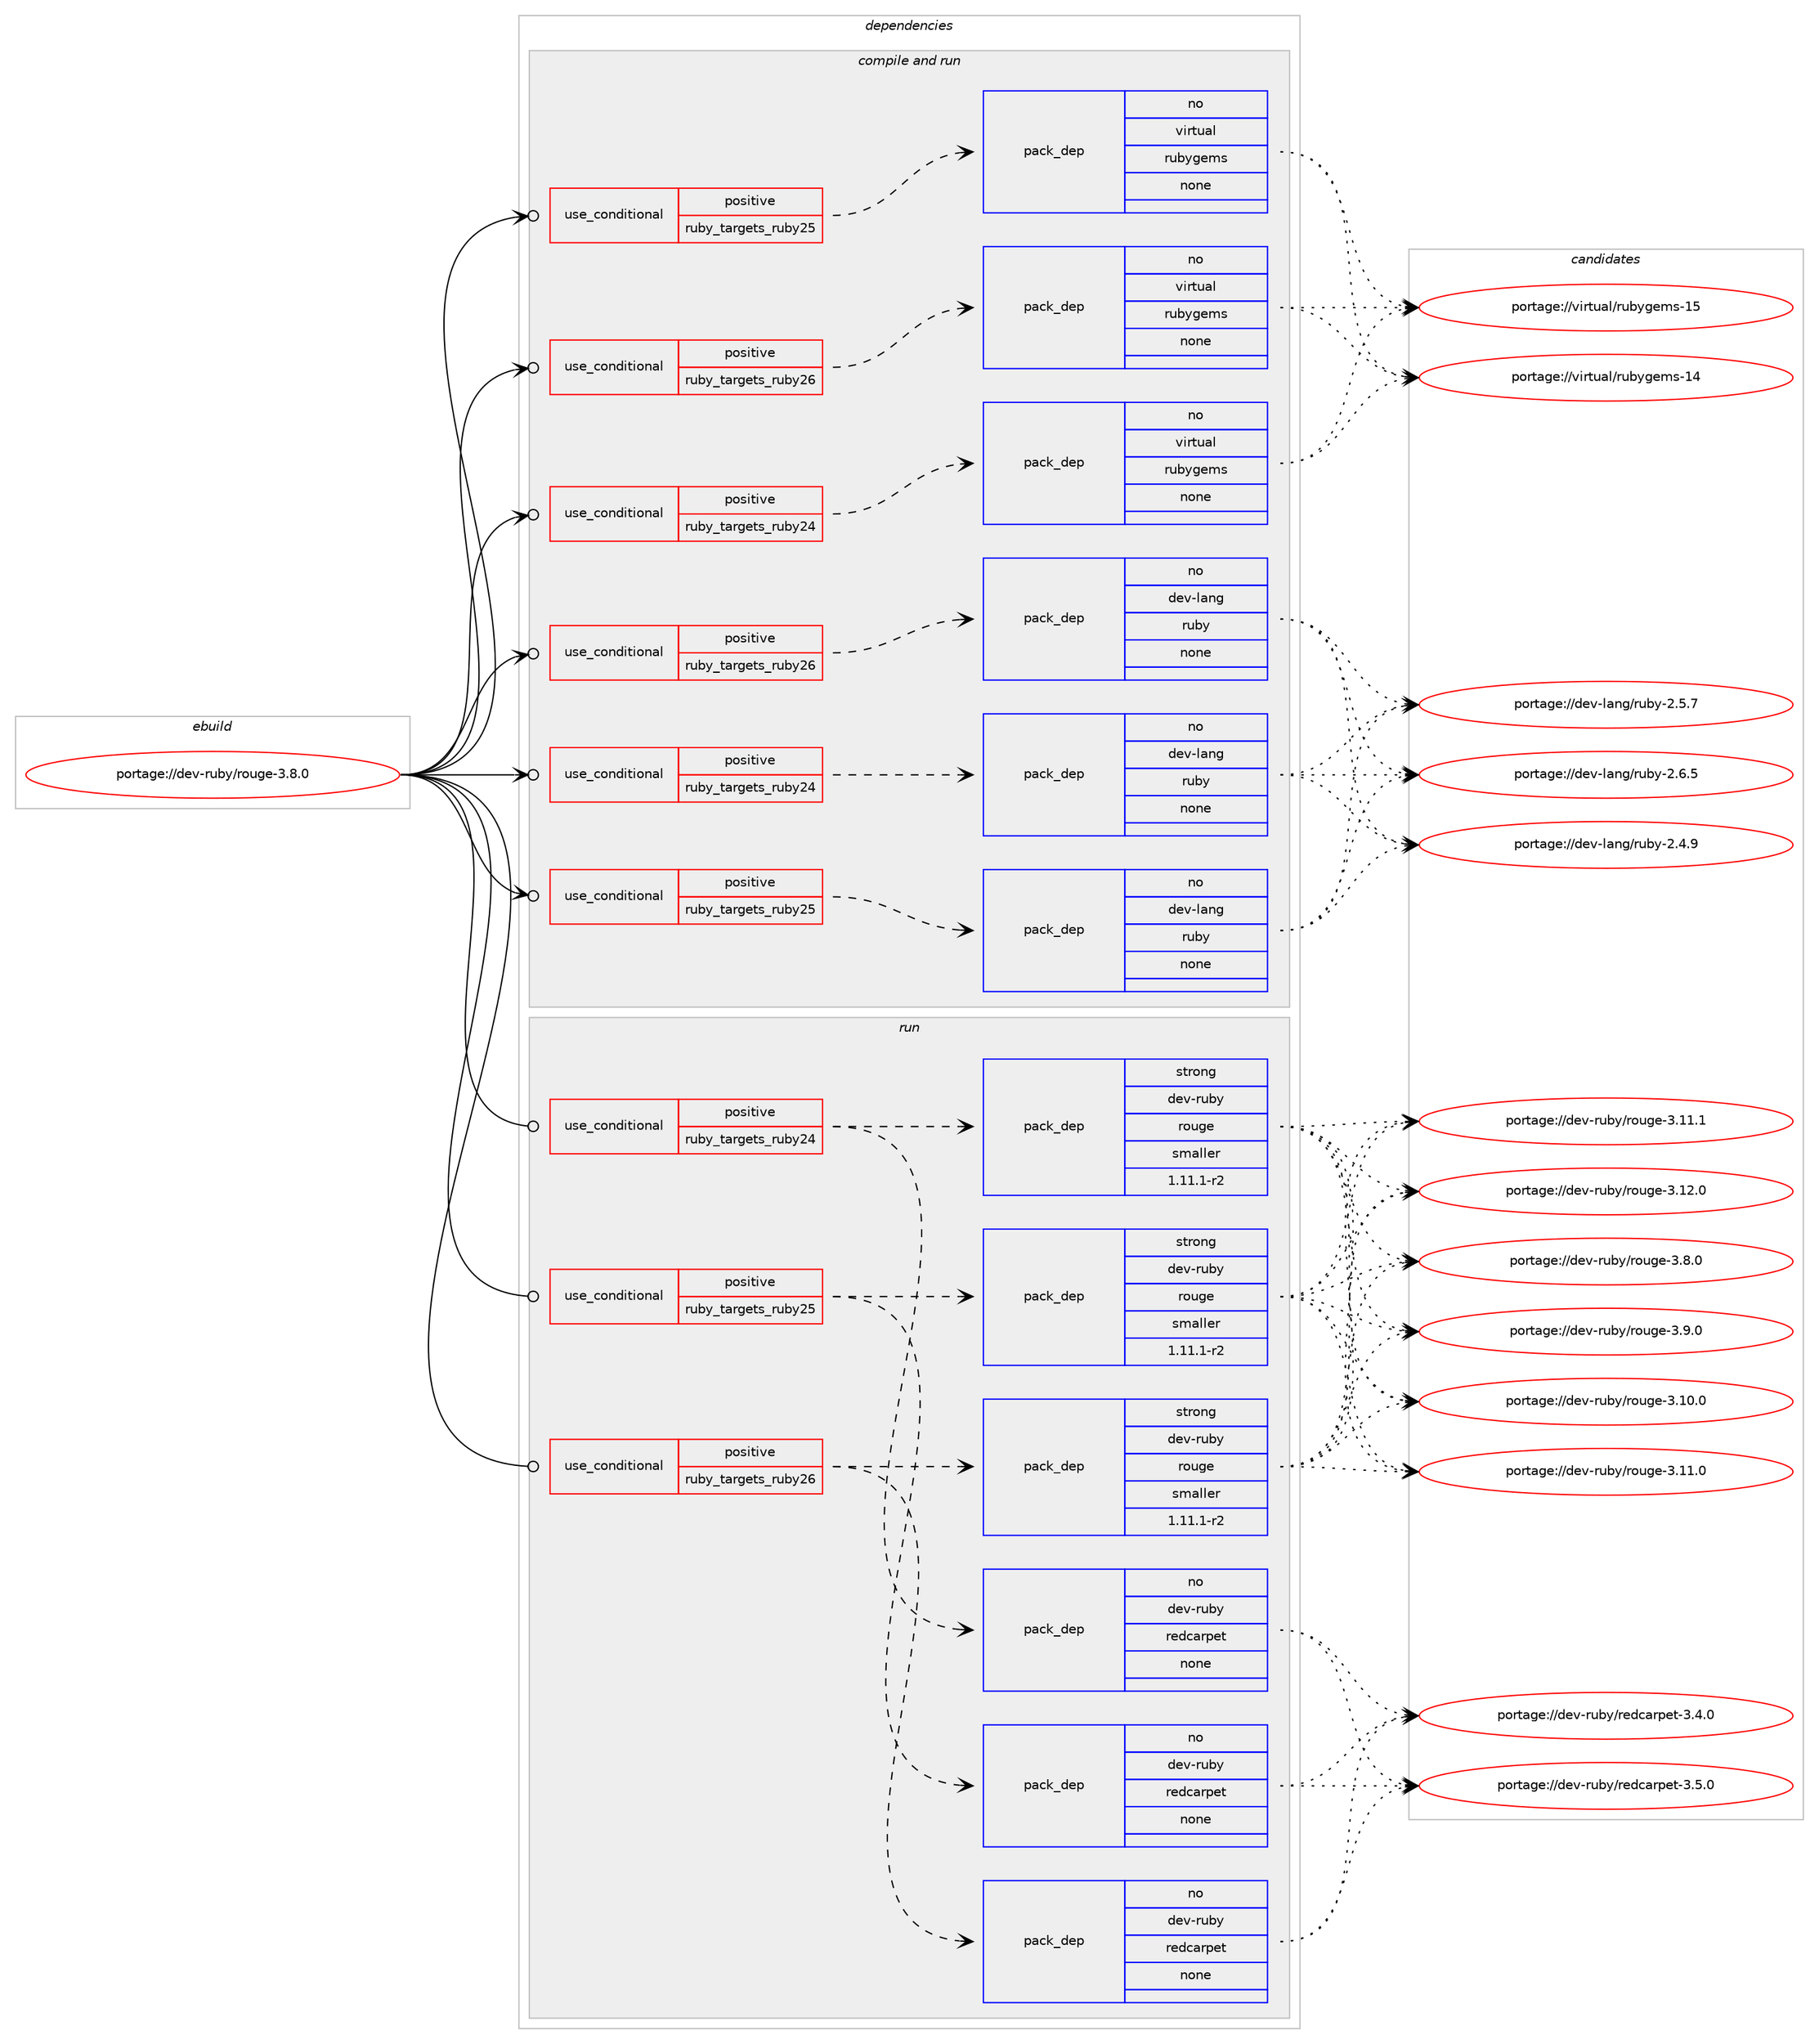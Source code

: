 digraph prolog {

# *************
# Graph options
# *************

newrank=true;
concentrate=true;
compound=true;
graph [rankdir=LR,fontname=Helvetica,fontsize=10,ranksep=1.5];#, ranksep=2.5, nodesep=0.2];
edge  [arrowhead=vee];
node  [fontname=Helvetica,fontsize=10];

# **********
# The ebuild
# **********

subgraph cluster_leftcol {
color=gray;
rank=same;
label=<<i>ebuild</i>>;
id [label="portage://dev-ruby/rouge-3.8.0", color=red, width=4, href="../dev-ruby/rouge-3.8.0.svg"];
}

# ****************
# The dependencies
# ****************

subgraph cluster_midcol {
color=gray;
label=<<i>dependencies</i>>;
subgraph cluster_compile {
fillcolor="#eeeeee";
style=filled;
label=<<i>compile</i>>;
}
subgraph cluster_compileandrun {
fillcolor="#eeeeee";
style=filled;
label=<<i>compile and run</i>>;
subgraph cond62295 {
dependency240705 [label=<<TABLE BORDER="0" CELLBORDER="1" CELLSPACING="0" CELLPADDING="4"><TR><TD ROWSPAN="3" CELLPADDING="10">use_conditional</TD></TR><TR><TD>positive</TD></TR><TR><TD>ruby_targets_ruby24</TD></TR></TABLE>>, shape=none, color=red];
subgraph pack174865 {
dependency240706 [label=<<TABLE BORDER="0" CELLBORDER="1" CELLSPACING="0" CELLPADDING="4" WIDTH="220"><TR><TD ROWSPAN="6" CELLPADDING="30">pack_dep</TD></TR><TR><TD WIDTH="110">no</TD></TR><TR><TD>dev-lang</TD></TR><TR><TD>ruby</TD></TR><TR><TD>none</TD></TR><TR><TD></TD></TR></TABLE>>, shape=none, color=blue];
}
dependency240705:e -> dependency240706:w [weight=20,style="dashed",arrowhead="vee"];
}
id:e -> dependency240705:w [weight=20,style="solid",arrowhead="odotvee"];
subgraph cond62296 {
dependency240707 [label=<<TABLE BORDER="0" CELLBORDER="1" CELLSPACING="0" CELLPADDING="4"><TR><TD ROWSPAN="3" CELLPADDING="10">use_conditional</TD></TR><TR><TD>positive</TD></TR><TR><TD>ruby_targets_ruby24</TD></TR></TABLE>>, shape=none, color=red];
subgraph pack174866 {
dependency240708 [label=<<TABLE BORDER="0" CELLBORDER="1" CELLSPACING="0" CELLPADDING="4" WIDTH="220"><TR><TD ROWSPAN="6" CELLPADDING="30">pack_dep</TD></TR><TR><TD WIDTH="110">no</TD></TR><TR><TD>virtual</TD></TR><TR><TD>rubygems</TD></TR><TR><TD>none</TD></TR><TR><TD></TD></TR></TABLE>>, shape=none, color=blue];
}
dependency240707:e -> dependency240708:w [weight=20,style="dashed",arrowhead="vee"];
}
id:e -> dependency240707:w [weight=20,style="solid",arrowhead="odotvee"];
subgraph cond62297 {
dependency240709 [label=<<TABLE BORDER="0" CELLBORDER="1" CELLSPACING="0" CELLPADDING="4"><TR><TD ROWSPAN="3" CELLPADDING="10">use_conditional</TD></TR><TR><TD>positive</TD></TR><TR><TD>ruby_targets_ruby25</TD></TR></TABLE>>, shape=none, color=red];
subgraph pack174867 {
dependency240710 [label=<<TABLE BORDER="0" CELLBORDER="1" CELLSPACING="0" CELLPADDING="4" WIDTH="220"><TR><TD ROWSPAN="6" CELLPADDING="30">pack_dep</TD></TR><TR><TD WIDTH="110">no</TD></TR><TR><TD>dev-lang</TD></TR><TR><TD>ruby</TD></TR><TR><TD>none</TD></TR><TR><TD></TD></TR></TABLE>>, shape=none, color=blue];
}
dependency240709:e -> dependency240710:w [weight=20,style="dashed",arrowhead="vee"];
}
id:e -> dependency240709:w [weight=20,style="solid",arrowhead="odotvee"];
subgraph cond62298 {
dependency240711 [label=<<TABLE BORDER="0" CELLBORDER="1" CELLSPACING="0" CELLPADDING="4"><TR><TD ROWSPAN="3" CELLPADDING="10">use_conditional</TD></TR><TR><TD>positive</TD></TR><TR><TD>ruby_targets_ruby25</TD></TR></TABLE>>, shape=none, color=red];
subgraph pack174868 {
dependency240712 [label=<<TABLE BORDER="0" CELLBORDER="1" CELLSPACING="0" CELLPADDING="4" WIDTH="220"><TR><TD ROWSPAN="6" CELLPADDING="30">pack_dep</TD></TR><TR><TD WIDTH="110">no</TD></TR><TR><TD>virtual</TD></TR><TR><TD>rubygems</TD></TR><TR><TD>none</TD></TR><TR><TD></TD></TR></TABLE>>, shape=none, color=blue];
}
dependency240711:e -> dependency240712:w [weight=20,style="dashed",arrowhead="vee"];
}
id:e -> dependency240711:w [weight=20,style="solid",arrowhead="odotvee"];
subgraph cond62299 {
dependency240713 [label=<<TABLE BORDER="0" CELLBORDER="1" CELLSPACING="0" CELLPADDING="4"><TR><TD ROWSPAN="3" CELLPADDING="10">use_conditional</TD></TR><TR><TD>positive</TD></TR><TR><TD>ruby_targets_ruby26</TD></TR></TABLE>>, shape=none, color=red];
subgraph pack174869 {
dependency240714 [label=<<TABLE BORDER="0" CELLBORDER="1" CELLSPACING="0" CELLPADDING="4" WIDTH="220"><TR><TD ROWSPAN="6" CELLPADDING="30">pack_dep</TD></TR><TR><TD WIDTH="110">no</TD></TR><TR><TD>dev-lang</TD></TR><TR><TD>ruby</TD></TR><TR><TD>none</TD></TR><TR><TD></TD></TR></TABLE>>, shape=none, color=blue];
}
dependency240713:e -> dependency240714:w [weight=20,style="dashed",arrowhead="vee"];
}
id:e -> dependency240713:w [weight=20,style="solid",arrowhead="odotvee"];
subgraph cond62300 {
dependency240715 [label=<<TABLE BORDER="0" CELLBORDER="1" CELLSPACING="0" CELLPADDING="4"><TR><TD ROWSPAN="3" CELLPADDING="10">use_conditional</TD></TR><TR><TD>positive</TD></TR><TR><TD>ruby_targets_ruby26</TD></TR></TABLE>>, shape=none, color=red];
subgraph pack174870 {
dependency240716 [label=<<TABLE BORDER="0" CELLBORDER="1" CELLSPACING="0" CELLPADDING="4" WIDTH="220"><TR><TD ROWSPAN="6" CELLPADDING="30">pack_dep</TD></TR><TR><TD WIDTH="110">no</TD></TR><TR><TD>virtual</TD></TR><TR><TD>rubygems</TD></TR><TR><TD>none</TD></TR><TR><TD></TD></TR></TABLE>>, shape=none, color=blue];
}
dependency240715:e -> dependency240716:w [weight=20,style="dashed",arrowhead="vee"];
}
id:e -> dependency240715:w [weight=20,style="solid",arrowhead="odotvee"];
}
subgraph cluster_run {
fillcolor="#eeeeee";
style=filled;
label=<<i>run</i>>;
subgraph cond62301 {
dependency240717 [label=<<TABLE BORDER="0" CELLBORDER="1" CELLSPACING="0" CELLPADDING="4"><TR><TD ROWSPAN="3" CELLPADDING="10">use_conditional</TD></TR><TR><TD>positive</TD></TR><TR><TD>ruby_targets_ruby24</TD></TR></TABLE>>, shape=none, color=red];
subgraph pack174871 {
dependency240718 [label=<<TABLE BORDER="0" CELLBORDER="1" CELLSPACING="0" CELLPADDING="4" WIDTH="220"><TR><TD ROWSPAN="6" CELLPADDING="30">pack_dep</TD></TR><TR><TD WIDTH="110">no</TD></TR><TR><TD>dev-ruby</TD></TR><TR><TD>redcarpet</TD></TR><TR><TD>none</TD></TR><TR><TD></TD></TR></TABLE>>, shape=none, color=blue];
}
dependency240717:e -> dependency240718:w [weight=20,style="dashed",arrowhead="vee"];
subgraph pack174872 {
dependency240719 [label=<<TABLE BORDER="0" CELLBORDER="1" CELLSPACING="0" CELLPADDING="4" WIDTH="220"><TR><TD ROWSPAN="6" CELLPADDING="30">pack_dep</TD></TR><TR><TD WIDTH="110">strong</TD></TR><TR><TD>dev-ruby</TD></TR><TR><TD>rouge</TD></TR><TR><TD>smaller</TD></TR><TR><TD>1.11.1-r2</TD></TR></TABLE>>, shape=none, color=blue];
}
dependency240717:e -> dependency240719:w [weight=20,style="dashed",arrowhead="vee"];
}
id:e -> dependency240717:w [weight=20,style="solid",arrowhead="odot"];
subgraph cond62302 {
dependency240720 [label=<<TABLE BORDER="0" CELLBORDER="1" CELLSPACING="0" CELLPADDING="4"><TR><TD ROWSPAN="3" CELLPADDING="10">use_conditional</TD></TR><TR><TD>positive</TD></TR><TR><TD>ruby_targets_ruby25</TD></TR></TABLE>>, shape=none, color=red];
subgraph pack174873 {
dependency240721 [label=<<TABLE BORDER="0" CELLBORDER="1" CELLSPACING="0" CELLPADDING="4" WIDTH="220"><TR><TD ROWSPAN="6" CELLPADDING="30">pack_dep</TD></TR><TR><TD WIDTH="110">no</TD></TR><TR><TD>dev-ruby</TD></TR><TR><TD>redcarpet</TD></TR><TR><TD>none</TD></TR><TR><TD></TD></TR></TABLE>>, shape=none, color=blue];
}
dependency240720:e -> dependency240721:w [weight=20,style="dashed",arrowhead="vee"];
subgraph pack174874 {
dependency240722 [label=<<TABLE BORDER="0" CELLBORDER="1" CELLSPACING="0" CELLPADDING="4" WIDTH="220"><TR><TD ROWSPAN="6" CELLPADDING="30">pack_dep</TD></TR><TR><TD WIDTH="110">strong</TD></TR><TR><TD>dev-ruby</TD></TR><TR><TD>rouge</TD></TR><TR><TD>smaller</TD></TR><TR><TD>1.11.1-r2</TD></TR></TABLE>>, shape=none, color=blue];
}
dependency240720:e -> dependency240722:w [weight=20,style="dashed",arrowhead="vee"];
}
id:e -> dependency240720:w [weight=20,style="solid",arrowhead="odot"];
subgraph cond62303 {
dependency240723 [label=<<TABLE BORDER="0" CELLBORDER="1" CELLSPACING="0" CELLPADDING="4"><TR><TD ROWSPAN="3" CELLPADDING="10">use_conditional</TD></TR><TR><TD>positive</TD></TR><TR><TD>ruby_targets_ruby26</TD></TR></TABLE>>, shape=none, color=red];
subgraph pack174875 {
dependency240724 [label=<<TABLE BORDER="0" CELLBORDER="1" CELLSPACING="0" CELLPADDING="4" WIDTH="220"><TR><TD ROWSPAN="6" CELLPADDING="30">pack_dep</TD></TR><TR><TD WIDTH="110">no</TD></TR><TR><TD>dev-ruby</TD></TR><TR><TD>redcarpet</TD></TR><TR><TD>none</TD></TR><TR><TD></TD></TR></TABLE>>, shape=none, color=blue];
}
dependency240723:e -> dependency240724:w [weight=20,style="dashed",arrowhead="vee"];
subgraph pack174876 {
dependency240725 [label=<<TABLE BORDER="0" CELLBORDER="1" CELLSPACING="0" CELLPADDING="4" WIDTH="220"><TR><TD ROWSPAN="6" CELLPADDING="30">pack_dep</TD></TR><TR><TD WIDTH="110">strong</TD></TR><TR><TD>dev-ruby</TD></TR><TR><TD>rouge</TD></TR><TR><TD>smaller</TD></TR><TR><TD>1.11.1-r2</TD></TR></TABLE>>, shape=none, color=blue];
}
dependency240723:e -> dependency240725:w [weight=20,style="dashed",arrowhead="vee"];
}
id:e -> dependency240723:w [weight=20,style="solid",arrowhead="odot"];
}
}

# **************
# The candidates
# **************

subgraph cluster_choices {
rank=same;
color=gray;
label=<<i>candidates</i>>;

subgraph choice174865 {
color=black;
nodesep=1;
choiceportage10010111845108971101034711411798121455046524657 [label="portage://dev-lang/ruby-2.4.9", color=red, width=4,href="../dev-lang/ruby-2.4.9.svg"];
choiceportage10010111845108971101034711411798121455046534655 [label="portage://dev-lang/ruby-2.5.7", color=red, width=4,href="../dev-lang/ruby-2.5.7.svg"];
choiceportage10010111845108971101034711411798121455046544653 [label="portage://dev-lang/ruby-2.6.5", color=red, width=4,href="../dev-lang/ruby-2.6.5.svg"];
dependency240706:e -> choiceportage10010111845108971101034711411798121455046524657:w [style=dotted,weight="100"];
dependency240706:e -> choiceportage10010111845108971101034711411798121455046534655:w [style=dotted,weight="100"];
dependency240706:e -> choiceportage10010111845108971101034711411798121455046544653:w [style=dotted,weight="100"];
}
subgraph choice174866 {
color=black;
nodesep=1;
choiceportage118105114116117971084711411798121103101109115454952 [label="portage://virtual/rubygems-14", color=red, width=4,href="../virtual/rubygems-14.svg"];
choiceportage118105114116117971084711411798121103101109115454953 [label="portage://virtual/rubygems-15", color=red, width=4,href="../virtual/rubygems-15.svg"];
dependency240708:e -> choiceportage118105114116117971084711411798121103101109115454952:w [style=dotted,weight="100"];
dependency240708:e -> choiceportage118105114116117971084711411798121103101109115454953:w [style=dotted,weight="100"];
}
subgraph choice174867 {
color=black;
nodesep=1;
choiceportage10010111845108971101034711411798121455046524657 [label="portage://dev-lang/ruby-2.4.9", color=red, width=4,href="../dev-lang/ruby-2.4.9.svg"];
choiceportage10010111845108971101034711411798121455046534655 [label="portage://dev-lang/ruby-2.5.7", color=red, width=4,href="../dev-lang/ruby-2.5.7.svg"];
choiceportage10010111845108971101034711411798121455046544653 [label="portage://dev-lang/ruby-2.6.5", color=red, width=4,href="../dev-lang/ruby-2.6.5.svg"];
dependency240710:e -> choiceportage10010111845108971101034711411798121455046524657:w [style=dotted,weight="100"];
dependency240710:e -> choiceportage10010111845108971101034711411798121455046534655:w [style=dotted,weight="100"];
dependency240710:e -> choiceportage10010111845108971101034711411798121455046544653:w [style=dotted,weight="100"];
}
subgraph choice174868 {
color=black;
nodesep=1;
choiceportage118105114116117971084711411798121103101109115454952 [label="portage://virtual/rubygems-14", color=red, width=4,href="../virtual/rubygems-14.svg"];
choiceportage118105114116117971084711411798121103101109115454953 [label="portage://virtual/rubygems-15", color=red, width=4,href="../virtual/rubygems-15.svg"];
dependency240712:e -> choiceportage118105114116117971084711411798121103101109115454952:w [style=dotted,weight="100"];
dependency240712:e -> choiceportage118105114116117971084711411798121103101109115454953:w [style=dotted,weight="100"];
}
subgraph choice174869 {
color=black;
nodesep=1;
choiceportage10010111845108971101034711411798121455046524657 [label="portage://dev-lang/ruby-2.4.9", color=red, width=4,href="../dev-lang/ruby-2.4.9.svg"];
choiceportage10010111845108971101034711411798121455046534655 [label="portage://dev-lang/ruby-2.5.7", color=red, width=4,href="../dev-lang/ruby-2.5.7.svg"];
choiceportage10010111845108971101034711411798121455046544653 [label="portage://dev-lang/ruby-2.6.5", color=red, width=4,href="../dev-lang/ruby-2.6.5.svg"];
dependency240714:e -> choiceportage10010111845108971101034711411798121455046524657:w [style=dotted,weight="100"];
dependency240714:e -> choiceportage10010111845108971101034711411798121455046534655:w [style=dotted,weight="100"];
dependency240714:e -> choiceportage10010111845108971101034711411798121455046544653:w [style=dotted,weight="100"];
}
subgraph choice174870 {
color=black;
nodesep=1;
choiceportage118105114116117971084711411798121103101109115454952 [label="portage://virtual/rubygems-14", color=red, width=4,href="../virtual/rubygems-14.svg"];
choiceportage118105114116117971084711411798121103101109115454953 [label="portage://virtual/rubygems-15", color=red, width=4,href="../virtual/rubygems-15.svg"];
dependency240716:e -> choiceportage118105114116117971084711411798121103101109115454952:w [style=dotted,weight="100"];
dependency240716:e -> choiceportage118105114116117971084711411798121103101109115454953:w [style=dotted,weight="100"];
}
subgraph choice174871 {
color=black;
nodesep=1;
choiceportage1001011184511411798121471141011009997114112101116455146524648 [label="portage://dev-ruby/redcarpet-3.4.0", color=red, width=4,href="../dev-ruby/redcarpet-3.4.0.svg"];
choiceportage1001011184511411798121471141011009997114112101116455146534648 [label="portage://dev-ruby/redcarpet-3.5.0", color=red, width=4,href="../dev-ruby/redcarpet-3.5.0.svg"];
dependency240718:e -> choiceportage1001011184511411798121471141011009997114112101116455146524648:w [style=dotted,weight="100"];
dependency240718:e -> choiceportage1001011184511411798121471141011009997114112101116455146534648:w [style=dotted,weight="100"];
}
subgraph choice174872 {
color=black;
nodesep=1;
choiceportage10010111845114117981214711411111710310145514649484648 [label="portage://dev-ruby/rouge-3.10.0", color=red, width=4,href="../dev-ruby/rouge-3.10.0.svg"];
choiceportage10010111845114117981214711411111710310145514649494648 [label="portage://dev-ruby/rouge-3.11.0", color=red, width=4,href="../dev-ruby/rouge-3.11.0.svg"];
choiceportage10010111845114117981214711411111710310145514649494649 [label="portage://dev-ruby/rouge-3.11.1", color=red, width=4,href="../dev-ruby/rouge-3.11.1.svg"];
choiceportage10010111845114117981214711411111710310145514649504648 [label="portage://dev-ruby/rouge-3.12.0", color=red, width=4,href="../dev-ruby/rouge-3.12.0.svg"];
choiceportage100101118451141179812147114111117103101455146564648 [label="portage://dev-ruby/rouge-3.8.0", color=red, width=4,href="../dev-ruby/rouge-3.8.0.svg"];
choiceportage100101118451141179812147114111117103101455146574648 [label="portage://dev-ruby/rouge-3.9.0", color=red, width=4,href="../dev-ruby/rouge-3.9.0.svg"];
dependency240719:e -> choiceportage10010111845114117981214711411111710310145514649484648:w [style=dotted,weight="100"];
dependency240719:e -> choiceportage10010111845114117981214711411111710310145514649494648:w [style=dotted,weight="100"];
dependency240719:e -> choiceportage10010111845114117981214711411111710310145514649494649:w [style=dotted,weight="100"];
dependency240719:e -> choiceportage10010111845114117981214711411111710310145514649504648:w [style=dotted,weight="100"];
dependency240719:e -> choiceportage100101118451141179812147114111117103101455146564648:w [style=dotted,weight="100"];
dependency240719:e -> choiceportage100101118451141179812147114111117103101455146574648:w [style=dotted,weight="100"];
}
subgraph choice174873 {
color=black;
nodesep=1;
choiceportage1001011184511411798121471141011009997114112101116455146524648 [label="portage://dev-ruby/redcarpet-3.4.0", color=red, width=4,href="../dev-ruby/redcarpet-3.4.0.svg"];
choiceportage1001011184511411798121471141011009997114112101116455146534648 [label="portage://dev-ruby/redcarpet-3.5.0", color=red, width=4,href="../dev-ruby/redcarpet-3.5.0.svg"];
dependency240721:e -> choiceportage1001011184511411798121471141011009997114112101116455146524648:w [style=dotted,weight="100"];
dependency240721:e -> choiceportage1001011184511411798121471141011009997114112101116455146534648:w [style=dotted,weight="100"];
}
subgraph choice174874 {
color=black;
nodesep=1;
choiceportage10010111845114117981214711411111710310145514649484648 [label="portage://dev-ruby/rouge-3.10.0", color=red, width=4,href="../dev-ruby/rouge-3.10.0.svg"];
choiceportage10010111845114117981214711411111710310145514649494648 [label="portage://dev-ruby/rouge-3.11.0", color=red, width=4,href="../dev-ruby/rouge-3.11.0.svg"];
choiceportage10010111845114117981214711411111710310145514649494649 [label="portage://dev-ruby/rouge-3.11.1", color=red, width=4,href="../dev-ruby/rouge-3.11.1.svg"];
choiceportage10010111845114117981214711411111710310145514649504648 [label="portage://dev-ruby/rouge-3.12.0", color=red, width=4,href="../dev-ruby/rouge-3.12.0.svg"];
choiceportage100101118451141179812147114111117103101455146564648 [label="portage://dev-ruby/rouge-3.8.0", color=red, width=4,href="../dev-ruby/rouge-3.8.0.svg"];
choiceportage100101118451141179812147114111117103101455146574648 [label="portage://dev-ruby/rouge-3.9.0", color=red, width=4,href="../dev-ruby/rouge-3.9.0.svg"];
dependency240722:e -> choiceportage10010111845114117981214711411111710310145514649484648:w [style=dotted,weight="100"];
dependency240722:e -> choiceportage10010111845114117981214711411111710310145514649494648:w [style=dotted,weight="100"];
dependency240722:e -> choiceportage10010111845114117981214711411111710310145514649494649:w [style=dotted,weight="100"];
dependency240722:e -> choiceportage10010111845114117981214711411111710310145514649504648:w [style=dotted,weight="100"];
dependency240722:e -> choiceportage100101118451141179812147114111117103101455146564648:w [style=dotted,weight="100"];
dependency240722:e -> choiceportage100101118451141179812147114111117103101455146574648:w [style=dotted,weight="100"];
}
subgraph choice174875 {
color=black;
nodesep=1;
choiceportage1001011184511411798121471141011009997114112101116455146524648 [label="portage://dev-ruby/redcarpet-3.4.0", color=red, width=4,href="../dev-ruby/redcarpet-3.4.0.svg"];
choiceportage1001011184511411798121471141011009997114112101116455146534648 [label="portage://dev-ruby/redcarpet-3.5.0", color=red, width=4,href="../dev-ruby/redcarpet-3.5.0.svg"];
dependency240724:e -> choiceportage1001011184511411798121471141011009997114112101116455146524648:w [style=dotted,weight="100"];
dependency240724:e -> choiceportage1001011184511411798121471141011009997114112101116455146534648:w [style=dotted,weight="100"];
}
subgraph choice174876 {
color=black;
nodesep=1;
choiceportage10010111845114117981214711411111710310145514649484648 [label="portage://dev-ruby/rouge-3.10.0", color=red, width=4,href="../dev-ruby/rouge-3.10.0.svg"];
choiceportage10010111845114117981214711411111710310145514649494648 [label="portage://dev-ruby/rouge-3.11.0", color=red, width=4,href="../dev-ruby/rouge-3.11.0.svg"];
choiceportage10010111845114117981214711411111710310145514649494649 [label="portage://dev-ruby/rouge-3.11.1", color=red, width=4,href="../dev-ruby/rouge-3.11.1.svg"];
choiceportage10010111845114117981214711411111710310145514649504648 [label="portage://dev-ruby/rouge-3.12.0", color=red, width=4,href="../dev-ruby/rouge-3.12.0.svg"];
choiceportage100101118451141179812147114111117103101455146564648 [label="portage://dev-ruby/rouge-3.8.0", color=red, width=4,href="../dev-ruby/rouge-3.8.0.svg"];
choiceportage100101118451141179812147114111117103101455146574648 [label="portage://dev-ruby/rouge-3.9.0", color=red, width=4,href="../dev-ruby/rouge-3.9.0.svg"];
dependency240725:e -> choiceportage10010111845114117981214711411111710310145514649484648:w [style=dotted,weight="100"];
dependency240725:e -> choiceportage10010111845114117981214711411111710310145514649494648:w [style=dotted,weight="100"];
dependency240725:e -> choiceportage10010111845114117981214711411111710310145514649494649:w [style=dotted,weight="100"];
dependency240725:e -> choiceportage10010111845114117981214711411111710310145514649504648:w [style=dotted,weight="100"];
dependency240725:e -> choiceportage100101118451141179812147114111117103101455146564648:w [style=dotted,weight="100"];
dependency240725:e -> choiceportage100101118451141179812147114111117103101455146574648:w [style=dotted,weight="100"];
}
}

}

